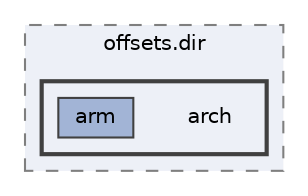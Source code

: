 digraph "build/zephyr/CMakeFiles/offsets.dir/arch"
{
 // LATEX_PDF_SIZE
  bgcolor="transparent";
  edge [fontname=Helvetica,fontsize=10,labelfontname=Helvetica,labelfontsize=10];
  node [fontname=Helvetica,fontsize=10,shape=box,height=0.2,width=0.4];
  compound=true
  subgraph clusterdir_6624bb84f67b034982c86d16dcce705b {
    graph [ bgcolor="#edf0f7", pencolor="grey50", label="offsets.dir", fontname=Helvetica,fontsize=10 style="filled,dashed", URL="dir_6624bb84f67b034982c86d16dcce705b.html",tooltip=""]
  subgraph clusterdir_058b7bcb320e57ab4deee2d31f790456 {
    graph [ bgcolor="#edf0f7", pencolor="grey25", label="", fontname=Helvetica,fontsize=10 style="filled,bold", URL="dir_058b7bcb320e57ab4deee2d31f790456.html",tooltip=""]
    dir_058b7bcb320e57ab4deee2d31f790456 [shape=plaintext, label="arch"];
  dir_3e464b23ae83270d9be8881d830f1b2f [label="arm", fillcolor="#a2b4d6", color="grey25", style="filled", URL="dir_3e464b23ae83270d9be8881d830f1b2f.html",tooltip=""];
  }
  }
}
